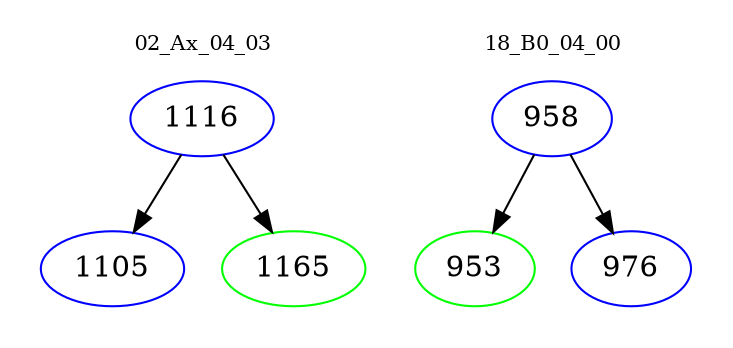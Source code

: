 digraph{
subgraph cluster_0 {
color = white
label = "02_Ax_04_03";
fontsize=10;
T0_1116 [label="1116", color="blue"]
T0_1116 -> T0_1105 [color="black"]
T0_1105 [label="1105", color="blue"]
T0_1116 -> T0_1165 [color="black"]
T0_1165 [label="1165", color="green"]
}
subgraph cluster_1 {
color = white
label = "18_B0_04_00";
fontsize=10;
T1_958 [label="958", color="blue"]
T1_958 -> T1_953 [color="black"]
T1_953 [label="953", color="green"]
T1_958 -> T1_976 [color="black"]
T1_976 [label="976", color="blue"]
}
}
